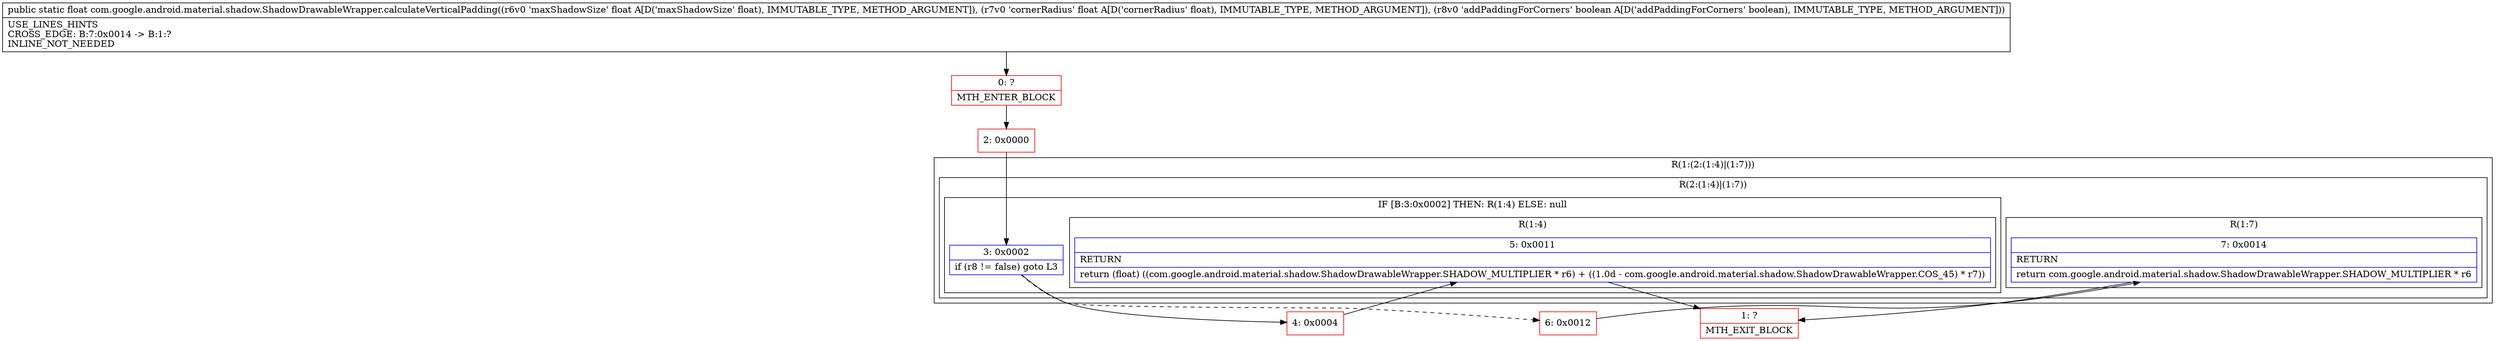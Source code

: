 digraph "CFG forcom.google.android.material.shadow.ShadowDrawableWrapper.calculateVerticalPadding(FFZ)F" {
subgraph cluster_Region_2055275258 {
label = "R(1:(2:(1:4)|(1:7)))";
node [shape=record,color=blue];
subgraph cluster_Region_2052145317 {
label = "R(2:(1:4)|(1:7))";
node [shape=record,color=blue];
subgraph cluster_IfRegion_872606309 {
label = "IF [B:3:0x0002] THEN: R(1:4) ELSE: null";
node [shape=record,color=blue];
Node_3 [shape=record,label="{3\:\ 0x0002|if (r8 != false) goto L3\l}"];
subgraph cluster_Region_2112582580 {
label = "R(1:4)";
node [shape=record,color=blue];
Node_5 [shape=record,label="{5\:\ 0x0011|RETURN\l|return (float) ((com.google.android.material.shadow.ShadowDrawableWrapper.SHADOW_MULTIPLIER * r6) + ((1.0d \- com.google.android.material.shadow.ShadowDrawableWrapper.COS_45) * r7))\l}"];
}
}
subgraph cluster_Region_261040161 {
label = "R(1:7)";
node [shape=record,color=blue];
Node_7 [shape=record,label="{7\:\ 0x0014|RETURN\l|return com.google.android.material.shadow.ShadowDrawableWrapper.SHADOW_MULTIPLIER * r6\l}"];
}
}
}
Node_0 [shape=record,color=red,label="{0\:\ ?|MTH_ENTER_BLOCK\l}"];
Node_2 [shape=record,color=red,label="{2\:\ 0x0000}"];
Node_4 [shape=record,color=red,label="{4\:\ 0x0004}"];
Node_1 [shape=record,color=red,label="{1\:\ ?|MTH_EXIT_BLOCK\l}"];
Node_6 [shape=record,color=red,label="{6\:\ 0x0012}"];
MethodNode[shape=record,label="{public static float com.google.android.material.shadow.ShadowDrawableWrapper.calculateVerticalPadding((r6v0 'maxShadowSize' float A[D('maxShadowSize' float), IMMUTABLE_TYPE, METHOD_ARGUMENT]), (r7v0 'cornerRadius' float A[D('cornerRadius' float), IMMUTABLE_TYPE, METHOD_ARGUMENT]), (r8v0 'addPaddingForCorners' boolean A[D('addPaddingForCorners' boolean), IMMUTABLE_TYPE, METHOD_ARGUMENT]))  | USE_LINES_HINTS\lCROSS_EDGE: B:7:0x0014 \-\> B:1:?\lINLINE_NOT_NEEDED\l}"];
MethodNode -> Node_0;Node_3 -> Node_4;
Node_3 -> Node_6[style=dashed];
Node_5 -> Node_1;
Node_7 -> Node_1;
Node_0 -> Node_2;
Node_2 -> Node_3;
Node_4 -> Node_5;
Node_6 -> Node_7;
}

